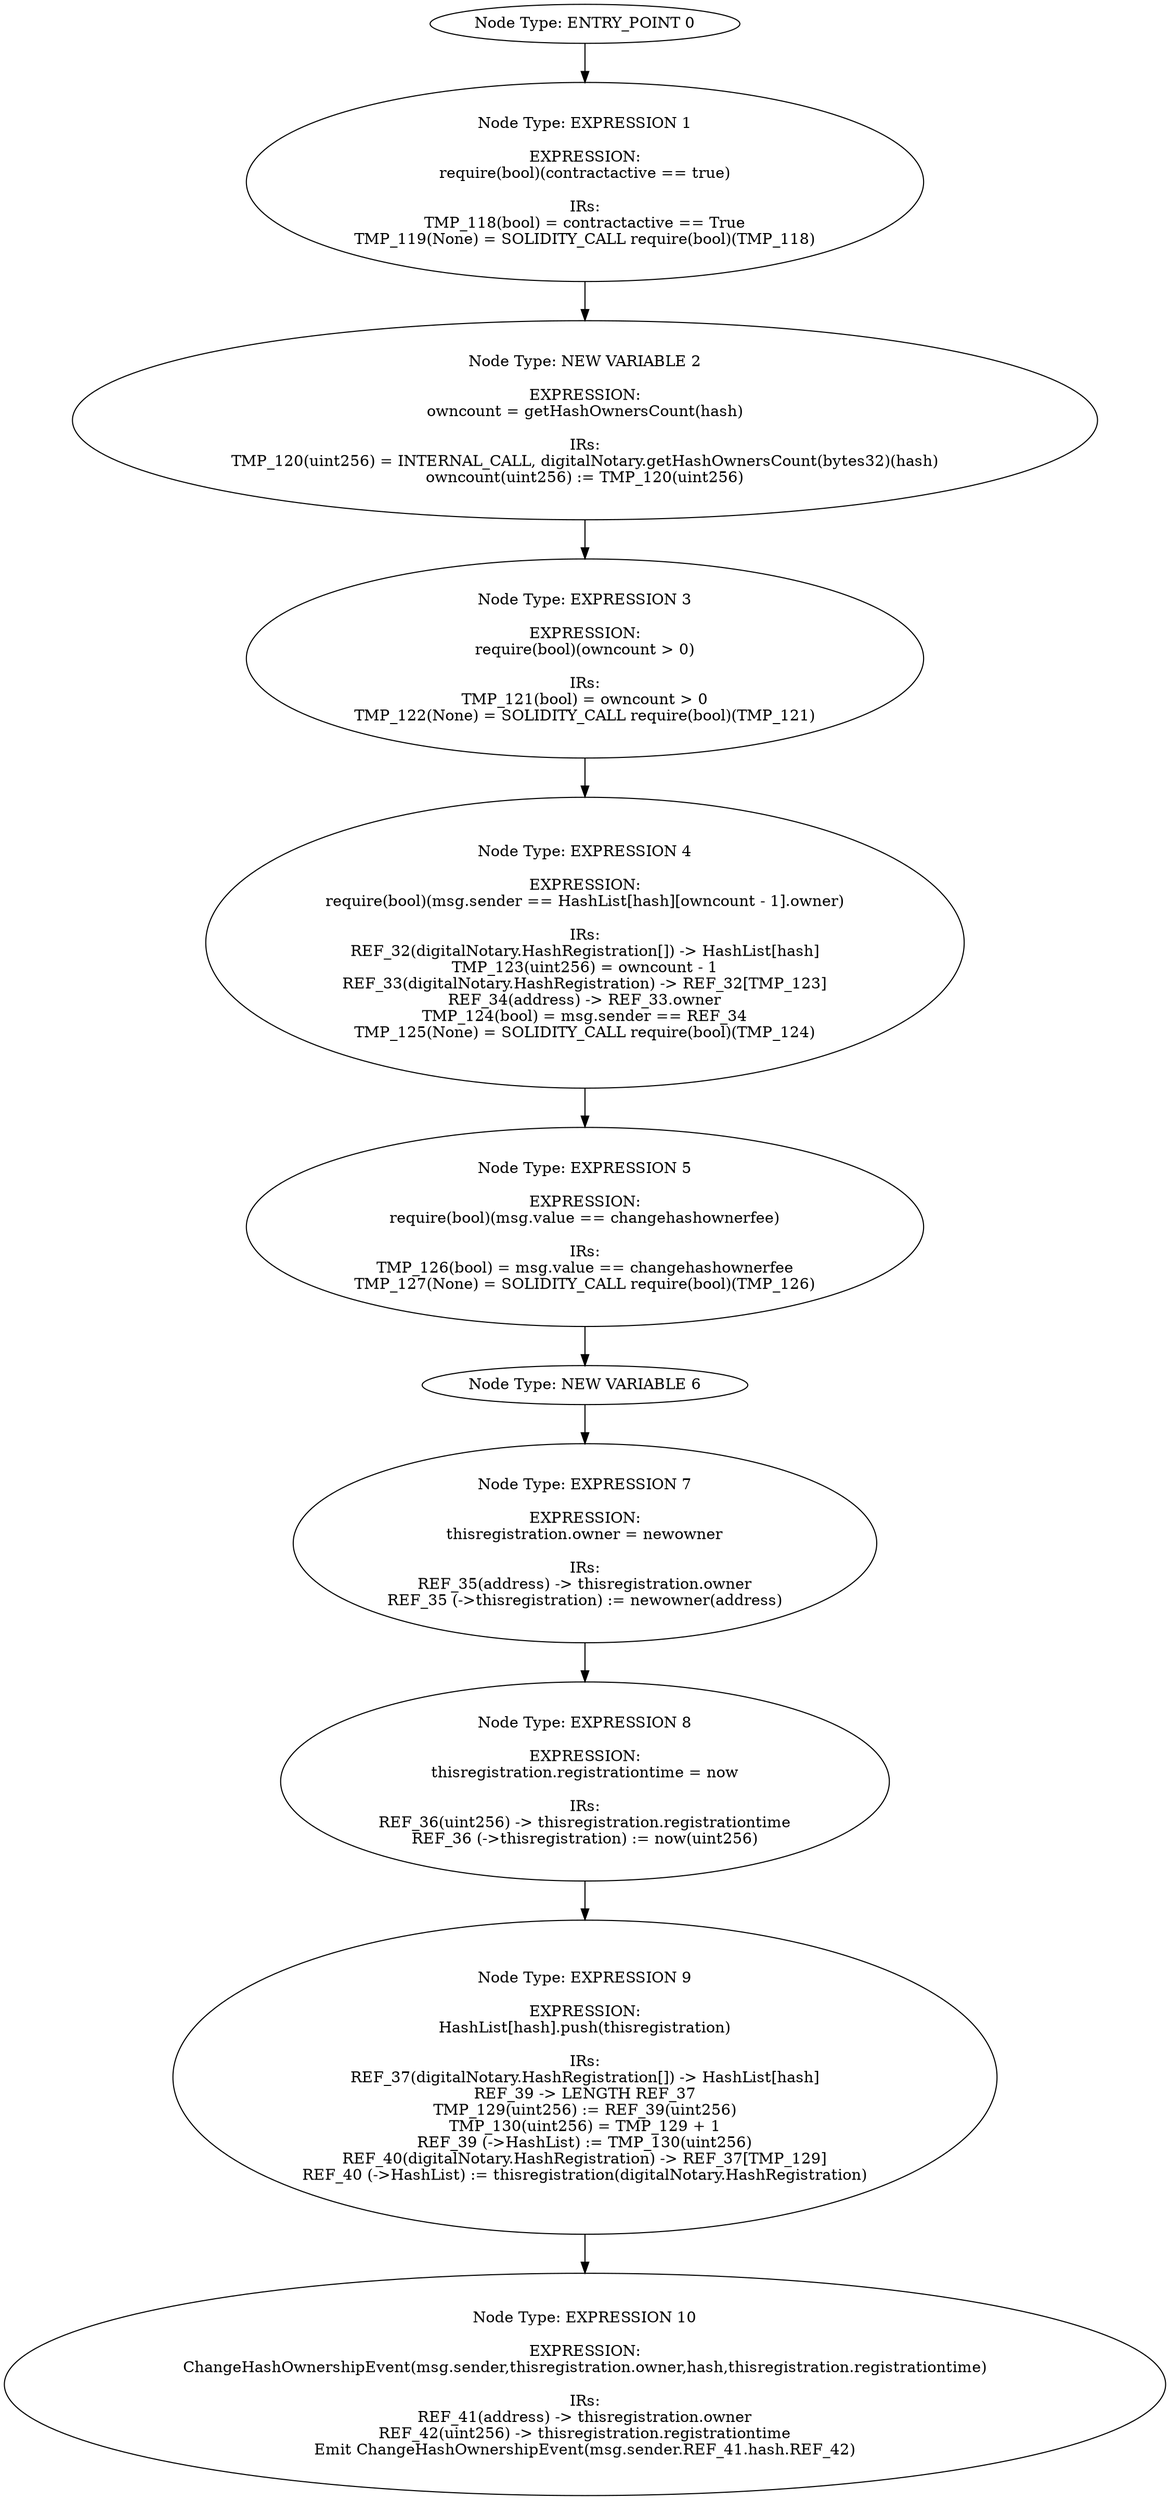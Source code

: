 digraph{
0[label="Node Type: ENTRY_POINT 0
"];
0->1;
1[label="Node Type: EXPRESSION 1

EXPRESSION:
require(bool)(contractactive == true)

IRs:
TMP_118(bool) = contractactive == True
TMP_119(None) = SOLIDITY_CALL require(bool)(TMP_118)"];
1->2;
2[label="Node Type: NEW VARIABLE 2

EXPRESSION:
owncount = getHashOwnersCount(hash)

IRs:
TMP_120(uint256) = INTERNAL_CALL, digitalNotary.getHashOwnersCount(bytes32)(hash)
owncount(uint256) := TMP_120(uint256)"];
2->3;
3[label="Node Type: EXPRESSION 3

EXPRESSION:
require(bool)(owncount > 0)

IRs:
TMP_121(bool) = owncount > 0
TMP_122(None) = SOLIDITY_CALL require(bool)(TMP_121)"];
3->4;
4[label="Node Type: EXPRESSION 4

EXPRESSION:
require(bool)(msg.sender == HashList[hash][owncount - 1].owner)

IRs:
REF_32(digitalNotary.HashRegistration[]) -> HashList[hash]
TMP_123(uint256) = owncount - 1
REF_33(digitalNotary.HashRegistration) -> REF_32[TMP_123]
REF_34(address) -> REF_33.owner
TMP_124(bool) = msg.sender == REF_34
TMP_125(None) = SOLIDITY_CALL require(bool)(TMP_124)"];
4->5;
5[label="Node Type: EXPRESSION 5

EXPRESSION:
require(bool)(msg.value == changehashownerfee)

IRs:
TMP_126(bool) = msg.value == changehashownerfee
TMP_127(None) = SOLIDITY_CALL require(bool)(TMP_126)"];
5->6;
6[label="Node Type: NEW VARIABLE 6
"];
6->7;
7[label="Node Type: EXPRESSION 7

EXPRESSION:
thisregistration.owner = newowner

IRs:
REF_35(address) -> thisregistration.owner
REF_35 (->thisregistration) := newowner(address)"];
7->8;
8[label="Node Type: EXPRESSION 8

EXPRESSION:
thisregistration.registrationtime = now

IRs:
REF_36(uint256) -> thisregistration.registrationtime
REF_36 (->thisregistration) := now(uint256)"];
8->9;
9[label="Node Type: EXPRESSION 9

EXPRESSION:
HashList[hash].push(thisregistration)

IRs:
REF_37(digitalNotary.HashRegistration[]) -> HashList[hash]
REF_39 -> LENGTH REF_37
TMP_129(uint256) := REF_39(uint256)
TMP_130(uint256) = TMP_129 + 1
REF_39 (->HashList) := TMP_130(uint256)
REF_40(digitalNotary.HashRegistration) -> REF_37[TMP_129]
REF_40 (->HashList) := thisregistration(digitalNotary.HashRegistration)"];
9->10;
10[label="Node Type: EXPRESSION 10

EXPRESSION:
ChangeHashOwnershipEvent(msg.sender,thisregistration.owner,hash,thisregistration.registrationtime)

IRs:
REF_41(address) -> thisregistration.owner
REF_42(uint256) -> thisregistration.registrationtime
Emit ChangeHashOwnershipEvent(msg.sender.REF_41.hash.REF_42)"];
}
